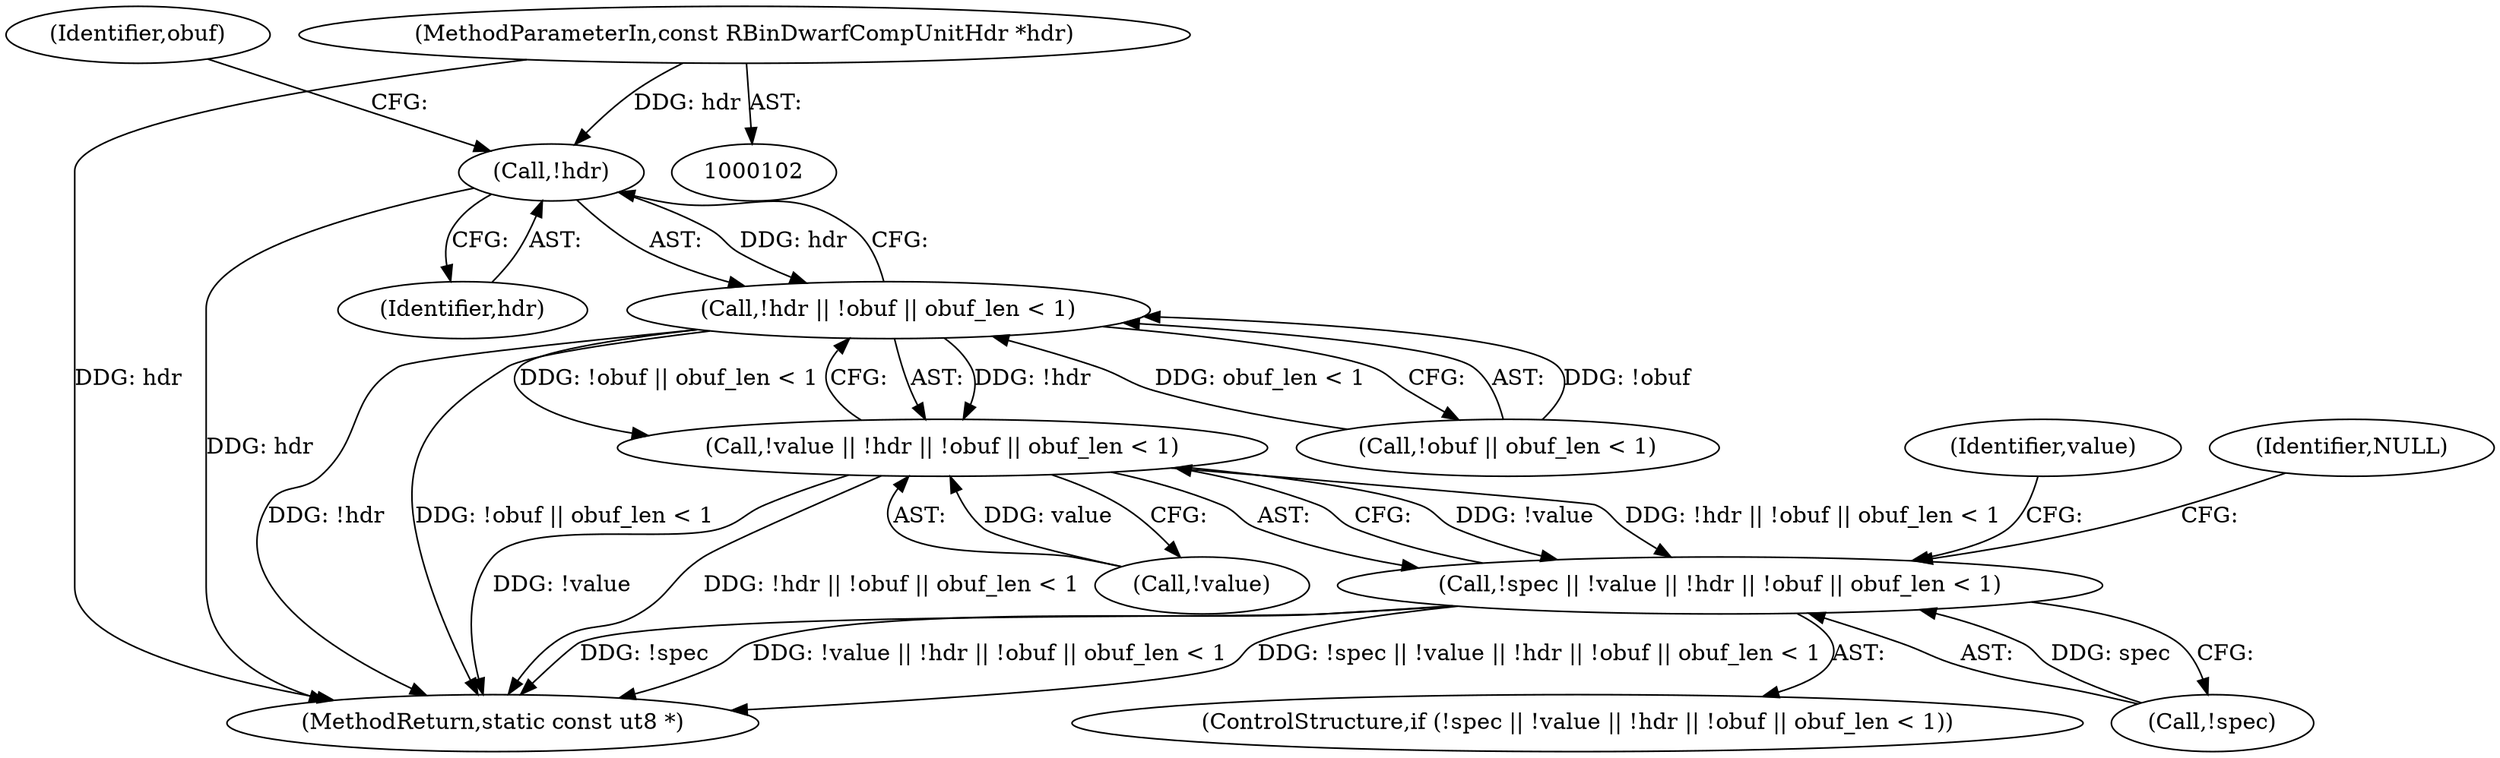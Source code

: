 digraph "0_radare2_2ca9ab45891b6ae8e32b6c28c81eebca059cbe5d_0@pointer" {
"1000107" [label="(MethodParameterIn,const RBinDwarfCompUnitHdr *hdr)"];
"1000130" [label="(Call,!hdr)"];
"1000129" [label="(Call,!hdr || !obuf || obuf_len < 1)"];
"1000126" [label="(Call,!value || !hdr || !obuf || obuf_len < 1)"];
"1000123" [label="(Call,!spec || !value || !hdr || !obuf || obuf_len < 1)"];
"1000140" [label="(Identifier,NULL)"];
"1000130" [label="(Call,!hdr)"];
"1000131" [label="(Identifier,hdr)"];
"1000123" [label="(Call,!spec || !value || !hdr || !obuf || obuf_len < 1)"];
"1000134" [label="(Identifier,obuf)"];
"1000122" [label="(ControlStructure,if (!spec || !value || !hdr || !obuf || obuf_len < 1))"];
"1000814" [label="(MethodReturn,static const ut8 *)"];
"1000132" [label="(Call,!obuf || obuf_len < 1)"];
"1000107" [label="(MethodParameterIn,const RBinDwarfCompUnitHdr *hdr)"];
"1000127" [label="(Call,!value)"];
"1000129" [label="(Call,!hdr || !obuf || obuf_len < 1)"];
"1000124" [label="(Call,!spec)"];
"1000143" [label="(Identifier,value)"];
"1000126" [label="(Call,!value || !hdr || !obuf || obuf_len < 1)"];
"1000107" -> "1000102"  [label="AST: "];
"1000107" -> "1000814"  [label="DDG: hdr"];
"1000107" -> "1000130"  [label="DDG: hdr"];
"1000130" -> "1000129"  [label="AST: "];
"1000130" -> "1000131"  [label="CFG: "];
"1000131" -> "1000130"  [label="AST: "];
"1000134" -> "1000130"  [label="CFG: "];
"1000129" -> "1000130"  [label="CFG: "];
"1000130" -> "1000814"  [label="DDG: hdr"];
"1000130" -> "1000129"  [label="DDG: hdr"];
"1000129" -> "1000126"  [label="AST: "];
"1000129" -> "1000132"  [label="CFG: "];
"1000132" -> "1000129"  [label="AST: "];
"1000126" -> "1000129"  [label="CFG: "];
"1000129" -> "1000814"  [label="DDG: !hdr"];
"1000129" -> "1000814"  [label="DDG: !obuf || obuf_len < 1"];
"1000129" -> "1000126"  [label="DDG: !hdr"];
"1000129" -> "1000126"  [label="DDG: !obuf || obuf_len < 1"];
"1000132" -> "1000129"  [label="DDG: !obuf"];
"1000132" -> "1000129"  [label="DDG: obuf_len < 1"];
"1000126" -> "1000123"  [label="AST: "];
"1000126" -> "1000127"  [label="CFG: "];
"1000127" -> "1000126"  [label="AST: "];
"1000123" -> "1000126"  [label="CFG: "];
"1000126" -> "1000814"  [label="DDG: !hdr || !obuf || obuf_len < 1"];
"1000126" -> "1000814"  [label="DDG: !value"];
"1000126" -> "1000123"  [label="DDG: !value"];
"1000126" -> "1000123"  [label="DDG: !hdr || !obuf || obuf_len < 1"];
"1000127" -> "1000126"  [label="DDG: value"];
"1000123" -> "1000122"  [label="AST: "];
"1000123" -> "1000124"  [label="CFG: "];
"1000124" -> "1000123"  [label="AST: "];
"1000140" -> "1000123"  [label="CFG: "];
"1000143" -> "1000123"  [label="CFG: "];
"1000123" -> "1000814"  [label="DDG: !value || !hdr || !obuf || obuf_len < 1"];
"1000123" -> "1000814"  [label="DDG: !spec || !value || !hdr || !obuf || obuf_len < 1"];
"1000123" -> "1000814"  [label="DDG: !spec"];
"1000124" -> "1000123"  [label="DDG: spec"];
}
